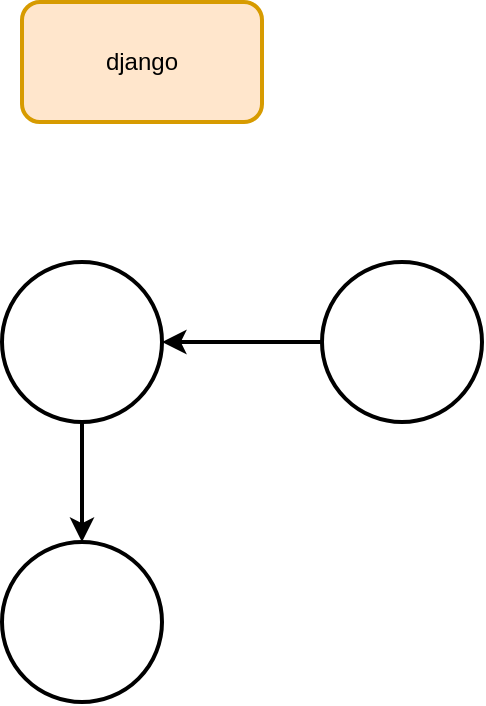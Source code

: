 <mxfile version="10.7.5" type="github"><diagram id="zcjdiJHGhwAusb2rDGaP" name="django"><mxGraphModel dx="1010" dy="577" grid="1" gridSize="10" guides="1" tooltips="1" connect="1" arrows="1" fold="1" page="1" pageScale="1" pageWidth="827" pageHeight="1169" math="0" shadow="0"><root><mxCell id="0"/><mxCell id="1" parent="0"/><mxCell id="NK0ku1pznNwnKJzunZaG-5" style="edgeStyle=orthogonalEdgeStyle;rounded=0;orthogonalLoop=1;jettySize=auto;html=1;exitX=0.5;exitY=1;exitDx=0;exitDy=0;strokeWidth=2;" parent="1" source="NK0ku1pznNwnKJzunZaG-1" target="NK0ku1pznNwnKJzunZaG-4" edge="1"><mxGeometry relative="1" as="geometry"/></mxCell><mxCell id="NK0ku1pznNwnKJzunZaG-1" value="" style="ellipse;whiteSpace=wrap;html=1;aspect=fixed;strokeWidth=2;" parent="1" vertex="1"><mxGeometry x="100" y="220" width="80" height="80" as="geometry"/></mxCell><mxCell id="NK0ku1pznNwnKJzunZaG-3" style="edgeStyle=orthogonalEdgeStyle;rounded=0;orthogonalLoop=1;jettySize=auto;html=1;exitX=0;exitY=0.5;exitDx=0;exitDy=0;entryX=1;entryY=0.5;entryDx=0;entryDy=0;strokeWidth=2;" parent="1" source="NK0ku1pznNwnKJzunZaG-2" target="NK0ku1pznNwnKJzunZaG-1" edge="1"><mxGeometry relative="1" as="geometry"/></mxCell><mxCell id="NK0ku1pznNwnKJzunZaG-2" value="" style="ellipse;whiteSpace=wrap;html=1;aspect=fixed;strokeWidth=2;" parent="1" vertex="1"><mxGeometry x="260" y="220" width="80" height="80" as="geometry"/></mxCell><mxCell id="NK0ku1pznNwnKJzunZaG-4" value="" style="ellipse;whiteSpace=wrap;html=1;aspect=fixed;strokeWidth=2;" parent="1" vertex="1"><mxGeometry x="100" y="360" width="80" height="80" as="geometry"/></mxCell><mxCell id="NK0ku1pznNwnKJzunZaG-6" value="django" style="rounded=1;whiteSpace=wrap;html=1;strokeWidth=2;fillColor=#ffe6cc;strokeColor=#d79b00;" parent="1" vertex="1"><mxGeometry x="110" y="90" width="120" height="60" as="geometry"/></mxCell></root></mxGraphModel></diagram><diagram id="bN2wCSZqQzPqrZhhFV8o" name="models"><mxGraphModel dx="1683" dy="962" grid="1" gridSize="10" guides="1" tooltips="1" connect="1" arrows="1" fold="1" page="1" pageScale="1" pageWidth="827" pageHeight="1169" math="0" shadow="0"><root><mxCell id="48G09Gst-N7rLdoChW3l-0"/><mxCell id="48G09Gst-N7rLdoChW3l-1" parent="48G09Gst-N7rLdoChW3l-0"/><mxCell id="48G09Gst-N7rLdoChW3l-2" value="Model" style="rounded=1;whiteSpace=wrap;html=1;strokeWidth=2;fillColor=#ffe6cc;strokeColor=#d79b00;" vertex="1" parent="48G09Gst-N7rLdoChW3l-1"><mxGeometry x="120" y="280" width="120" height="60" as="geometry"/></mxCell><mxCell id="48G09Gst-N7rLdoChW3l-4" value="Field" style="whiteSpace=wrap;html=1;rounded=1;fillColor=#ffe6cc;strokeColor=#d79b00;" vertex="1" parent="48G09Gst-N7rLdoChW3l-1"><mxGeometry x="750.5" y="497" width="80" height="30" as="geometry"/></mxCell><mxCell id="48G09Gst-N7rLdoChW3l-5" value="AutoField" style="whiteSpace=wrap;html=1;rounded=1;fillColor=#ffe6cc;strokeColor=#d79b00;" vertex="1" parent="48G09Gst-N7rLdoChW3l-1"><mxGeometry x="790.5" y="127" width="80" height="30" as="geometry"/></mxCell><mxCell id="48G09Gst-N7rLdoChW3l-6" value="" style="fillColor=#ffe6cc;strokeColor=#d79b00;elbow=vertical;" edge="1" parent="48G09Gst-N7rLdoChW3l-1" source="48G09Gst-N7rLdoChW3l-4" target="48G09Gst-N7rLdoChW3l-5"><mxGeometry x="358.5" y="95" as="geometry"/></mxCell><mxCell id="48G09Gst-N7rLdoChW3l-7" value="BigAutoField" style="whiteSpace=wrap;html=1;rounded=1;fillColor=#ffe6cc;strokeColor=#d79b00;" vertex="1" parent="48G09Gst-N7rLdoChW3l-1"><mxGeometry x="580.5" y="857" width="80" height="30" as="geometry"/></mxCell><mxCell id="48G09Gst-N7rLdoChW3l-8" value="" style="fillColor=#ffe6cc;strokeColor=#d79b00;elbow=vertical;" edge="1" parent="48G09Gst-N7rLdoChW3l-1" source="48G09Gst-N7rLdoChW3l-4" target="48G09Gst-N7rLdoChW3l-7"><mxGeometry x="358.5" y="95" as="geometry"/></mxCell><mxCell id="48G09Gst-N7rLdoChW3l-9" value="BigIntegerField" style="whiteSpace=wrap;html=1;rounded=1;fillColor=#ffe6cc;strokeColor=#d79b00;" vertex="1" parent="48G09Gst-N7rLdoChW3l-1"><mxGeometry x="940.5" y="347" width="100" height="30" as="geometry"/></mxCell><mxCell id="48G09Gst-N7rLdoChW3l-10" value="" style="fillColor=#ffe6cc;strokeColor=#d79b00;elbow=vertical;" edge="1" parent="48G09Gst-N7rLdoChW3l-1" source="48G09Gst-N7rLdoChW3l-4" target="48G09Gst-N7rLdoChW3l-9"><mxGeometry x="358.5" y="95" as="geometry"/></mxCell><mxCell id="48G09Gst-N7rLdoChW3l-11" value="BinaryField" style="whiteSpace=wrap;html=1;rounded=1;fillColor=#ffe6cc;strokeColor=#d79b00;" vertex="1" parent="48G09Gst-N7rLdoChW3l-1"><mxGeometry x="1120.5" y="367" width="80" height="30" as="geometry"/></mxCell><mxCell id="48G09Gst-N7rLdoChW3l-12" value="" style="fillColor=#ffe6cc;strokeColor=#d79b00;elbow=vertical;" edge="1" parent="48G09Gst-N7rLdoChW3l-1" source="48G09Gst-N7rLdoChW3l-4" target="48G09Gst-N7rLdoChW3l-11"><mxGeometry x="358.5" y="95" as="geometry"/></mxCell><mxCell id="48G09Gst-N7rLdoChW3l-13" value="BooleanField" style="whiteSpace=wrap;html=1;rounded=1;fillColor=#ffe6cc;strokeColor=#d79b00;" vertex="1" parent="48G09Gst-N7rLdoChW3l-1"><mxGeometry x="360.5" y="497" width="90" height="30" as="geometry"/></mxCell><mxCell id="48G09Gst-N7rLdoChW3l-14" value="" style="fillColor=#ffe6cc;strokeColor=#d79b00;elbow=vertical;" edge="1" parent="48G09Gst-N7rLdoChW3l-1" source="48G09Gst-N7rLdoChW3l-4" target="48G09Gst-N7rLdoChW3l-13"><mxGeometry x="358.5" y="95" as="geometry"/></mxCell><mxCell id="48G09Gst-N7rLdoChW3l-15" value="CharField" style="whiteSpace=wrap;html=1;rounded=1;fillColor=#ffe6cc;strokeColor=#d79b00;" vertex="1" parent="48G09Gst-N7rLdoChW3l-1"><mxGeometry x="650.5" y="97" width="80" height="30" as="geometry"/></mxCell><mxCell id="48G09Gst-N7rLdoChW3l-16" value="" style="fillColor=#ffe6cc;strokeColor=#d79b00;elbow=vertical;" edge="1" parent="48G09Gst-N7rLdoChW3l-1" source="48G09Gst-N7rLdoChW3l-4" target="48G09Gst-N7rLdoChW3l-15"><mxGeometry x="358.5" y="95" as="geometry"/></mxCell><mxCell id="48G09Gst-N7rLdoChW3l-17" value="CommaSeparatedIntegerField" style="whiteSpace=wrap;html=1;rounded=1;fillColor=#ffe6cc;strokeColor=#d79b00;" vertex="1" parent="48G09Gst-N7rLdoChW3l-1"><mxGeometry x="920.5" y="507" width="180" height="30" as="geometry"/></mxCell><mxCell id="48G09Gst-N7rLdoChW3l-18" value="" style="fillColor=#ffe6cc;strokeColor=#d79b00;elbow=vertical;" edge="1" parent="48G09Gst-N7rLdoChW3l-1" source="48G09Gst-N7rLdoChW3l-4" target="48G09Gst-N7rLdoChW3l-17"><mxGeometry x="358.5" y="95" as="geometry"/></mxCell><mxCell id="48G09Gst-N7rLdoChW3l-19" value="DateField" style="whiteSpace=wrap;html=1;rounded=1;fillColor=#ffe6cc;strokeColor=#d79b00;" vertex="1" parent="48G09Gst-N7rLdoChW3l-1"><mxGeometry x="550.5" y="457" width="80" height="30" as="geometry"/></mxCell><mxCell id="48G09Gst-N7rLdoChW3l-20" value="" style="fillColor=#ffe6cc;strokeColor=#d79b00;elbow=vertical;" edge="1" parent="48G09Gst-N7rLdoChW3l-1" source="48G09Gst-N7rLdoChW3l-4" target="48G09Gst-N7rLdoChW3l-19"><mxGeometry x="358.5" y="95" as="geometry"/></mxCell><mxCell id="48G09Gst-N7rLdoChW3l-21" value="DateTimeField" style="whiteSpace=wrap;html=1;rounded=1;fillColor=#ffe6cc;strokeColor=#d79b00;" vertex="1" parent="48G09Gst-N7rLdoChW3l-1"><mxGeometry x="1060.5" y="227" width="90" height="30" as="geometry"/></mxCell><mxCell id="48G09Gst-N7rLdoChW3l-22" value="" style="fillColor=#ffe6cc;strokeColor=#d79b00;elbow=vertical;" edge="1" parent="48G09Gst-N7rLdoChW3l-1" source="48G09Gst-N7rLdoChW3l-4" target="48G09Gst-N7rLdoChW3l-21"><mxGeometry x="358.5" y="95" as="geometry"/></mxCell><mxCell id="48G09Gst-N7rLdoChW3l-23" value="DecimalField" style="whiteSpace=wrap;html=1;rounded=1;fillColor=#ffe6cc;strokeColor=#d79b00;" vertex="1" parent="48G09Gst-N7rLdoChW3l-1"><mxGeometry x="740.5" y="887" width="90" height="30" as="geometry"/></mxCell><mxCell id="48G09Gst-N7rLdoChW3l-24" value="" style="fillColor=#ffe6cc;strokeColor=#d79b00;elbow=vertical;" edge="1" parent="48G09Gst-N7rLdoChW3l-1" source="48G09Gst-N7rLdoChW3l-4" target="48G09Gst-N7rLdoChW3l-23"><mxGeometry x="358.5" y="95" as="geometry"/></mxCell><mxCell id="48G09Gst-N7rLdoChW3l-25" value="DurationField" style="whiteSpace=wrap;html=1;rounded=1;fillColor=#ffe6cc;strokeColor=#d79b00;" vertex="1" parent="48G09Gst-N7rLdoChW3l-1"><mxGeometry x="490.5" y="307" width="90" height="30" as="geometry"/></mxCell><mxCell id="48G09Gst-N7rLdoChW3l-26" value="" style="fillColor=#ffe6cc;strokeColor=#d79b00;elbow=vertical;" edge="1" parent="48G09Gst-N7rLdoChW3l-1" source="48G09Gst-N7rLdoChW3l-4" target="48G09Gst-N7rLdoChW3l-25"><mxGeometry x="358.5" y="95" as="geometry"/></mxCell><mxCell id="48G09Gst-N7rLdoChW3l-27" value="EmailField" style="whiteSpace=wrap;html=1;rounded=1;fillColor=#ffe6cc;strokeColor=#d79b00;" vertex="1" parent="48G09Gst-N7rLdoChW3l-1"><mxGeometry x="1120.5" y="647" width="80" height="30" as="geometry"/></mxCell><mxCell id="48G09Gst-N7rLdoChW3l-28" value="" style="fillColor=#ffe6cc;strokeColor=#d79b00;elbow=vertical;" edge="1" parent="48G09Gst-N7rLdoChW3l-1" source="48G09Gst-N7rLdoChW3l-4" target="48G09Gst-N7rLdoChW3l-27"><mxGeometry x="358.5" y="95" as="geometry"/></mxCell><mxCell id="48G09Gst-N7rLdoChW3l-29" value="FilePathField" style="whiteSpace=wrap;html=1;rounded=1;fillColor=#ffe6cc;strokeColor=#d79b00;" vertex="1" parent="48G09Gst-N7rLdoChW3l-1"><mxGeometry x="1040.5" y="797" width="90" height="30" as="geometry"/></mxCell><mxCell id="48G09Gst-N7rLdoChW3l-30" value="" style="fillColor=#ffe6cc;strokeColor=#d79b00;elbow=vertical;" edge="1" parent="48G09Gst-N7rLdoChW3l-1" source="48G09Gst-N7rLdoChW3l-4" target="48G09Gst-N7rLdoChW3l-29"><mxGeometry x="358.5" y="95" as="geometry"/></mxCell><mxCell id="48G09Gst-N7rLdoChW3l-31" value="FloatField" style="whiteSpace=wrap;html=1;rounded=1;fillColor=#ffe6cc;strokeColor=#d79b00;" vertex="1" parent="48G09Gst-N7rLdoChW3l-1"><mxGeometry x="650.5" y="267" width="80" height="30" as="geometry"/></mxCell><mxCell id="48G09Gst-N7rLdoChW3l-32" value="" style="fillColor=#ffe6cc;strokeColor=#d79b00;elbow=vertical;" edge="1" parent="48G09Gst-N7rLdoChW3l-1" source="48G09Gst-N7rLdoChW3l-4" target="48G09Gst-N7rLdoChW3l-31"><mxGeometry x="358.5" y="95" as="geometry"/></mxCell><mxCell id="48G09Gst-N7rLdoChW3l-33" value="GenericIPAddressField" style="whiteSpace=wrap;html=1;rounded=1;fillColor=#ffe6cc;strokeColor=#d79b00;" vertex="1" parent="48G09Gst-N7rLdoChW3l-1"><mxGeometry x="530.5" y="627" width="140" height="30" as="geometry"/></mxCell><mxCell id="48G09Gst-N7rLdoChW3l-34" value="" style="fillColor=#ffe6cc;strokeColor=#d79b00;elbow=vertical;" edge="1" parent="48G09Gst-N7rLdoChW3l-1" source="48G09Gst-N7rLdoChW3l-4" target="48G09Gst-N7rLdoChW3l-33"><mxGeometry x="358.5" y="95" as="geometry"/></mxCell><mxCell id="48G09Gst-N7rLdoChW3l-35" value="IntegerField" style="whiteSpace=wrap;html=1;rounded=1;fillColor=#ffe6cc;strokeColor=#d79b00;" vertex="1" parent="48G09Gst-N7rLdoChW3l-1"><mxGeometry x="1160.5" y="507" width="80" height="30" as="geometry"/></mxCell><mxCell id="48G09Gst-N7rLdoChW3l-36" value="" style="fillColor=#ffe6cc;strokeColor=#d79b00;elbow=vertical;" edge="1" parent="48G09Gst-N7rLdoChW3l-1" source="48G09Gst-N7rLdoChW3l-4" target="48G09Gst-N7rLdoChW3l-35"><mxGeometry x="358.5" y="95" as="geometry"/></mxCell><mxCell id="48G09Gst-N7rLdoChW3l-37" value="IPAddressField" style="whiteSpace=wrap;html=1;rounded=1;fillColor=#ffe6cc;strokeColor=#d79b00;" vertex="1" parent="48G09Gst-N7rLdoChW3l-1"><mxGeometry x="500.5" y="167" width="100" height="30" as="geometry"/></mxCell><mxCell id="48G09Gst-N7rLdoChW3l-38" value="" style="fillColor=#ffe6cc;strokeColor=#d79b00;elbow=vertical;" edge="1" parent="48G09Gst-N7rLdoChW3l-1" source="48G09Gst-N7rLdoChW3l-4" target="48G09Gst-N7rLdoChW3l-37"><mxGeometry x="358.5" y="95" as="geometry"/></mxCell><mxCell id="48G09Gst-N7rLdoChW3l-39" value="NullBooleanField" style="whiteSpace=wrap;html=1;rounded=1;fillColor=#ffe6cc;strokeColor=#d79b00;" vertex="1" parent="48G09Gst-N7rLdoChW3l-1"><mxGeometry x="440.5" y="767" width="110" height="30" as="geometry"/></mxCell><mxCell id="48G09Gst-N7rLdoChW3l-40" value="" style="fillColor=#ffe6cc;strokeColor=#d79b00;elbow=vertical;" edge="1" parent="48G09Gst-N7rLdoChW3l-1" source="48G09Gst-N7rLdoChW3l-4" target="48G09Gst-N7rLdoChW3l-39"><mxGeometry x="358.5" y="95" as="geometry"/></mxCell><mxCell id="48G09Gst-N7rLdoChW3l-41" value="PositiveIntegerField" style="whiteSpace=wrap;html=1;rounded=1;fillColor=#ffe6cc;strokeColor=#d79b00;" vertex="1" parent="48G09Gst-N7rLdoChW3l-1"><mxGeometry x="650.5" y="737" width="120" height="30" as="geometry"/></mxCell><mxCell id="48G09Gst-N7rLdoChW3l-42" value="" style="fillColor=#ffe6cc;strokeColor=#d79b00;elbow=vertical;" edge="1" parent="48G09Gst-N7rLdoChW3l-1" source="48G09Gst-N7rLdoChW3l-4" target="48G09Gst-N7rLdoChW3l-41"><mxGeometry x="358.5" y="95" as="geometry"/></mxCell><mxCell id="48G09Gst-N7rLdoChW3l-43" value="PositiveSmallIntegerField" style="whiteSpace=wrap;html=1;rounded=1;fillColor=#ffe6cc;strokeColor=#d79b00;" vertex="1" parent="48G09Gst-N7rLdoChW3l-1"><mxGeometry x="930.5" y="667" width="150" height="30" as="geometry"/></mxCell><mxCell id="48G09Gst-N7rLdoChW3l-44" value="" style="fillColor=#ffe6cc;strokeColor=#d79b00;elbow=vertical;" edge="1" parent="48G09Gst-N7rLdoChW3l-1" source="48G09Gst-N7rLdoChW3l-4" target="48G09Gst-N7rLdoChW3l-43"><mxGeometry x="358.5" y="95" as="geometry"/></mxCell><mxCell id="48G09Gst-N7rLdoChW3l-45" value="SlugField" style="whiteSpace=wrap;html=1;rounded=1;fillColor=#ffe6cc;strokeColor=#d79b00;" vertex="1" parent="48G09Gst-N7rLdoChW3l-1"><mxGeometry x="830.5" y="737" width="80" height="30" as="geometry"/></mxCell><mxCell id="48G09Gst-N7rLdoChW3l-46" value="" style="fillColor=#ffe6cc;strokeColor=#d79b00;elbow=vertical;" edge="1" parent="48G09Gst-N7rLdoChW3l-1" source="48G09Gst-N7rLdoChW3l-4" target="48G09Gst-N7rLdoChW3l-45"><mxGeometry x="358.5" y="95" as="geometry"/></mxCell><mxCell id="48G09Gst-N7rLdoChW3l-47" value="SmallIntegerField" style="whiteSpace=wrap;html=1;rounded=1;fillColor=#ffe6cc;strokeColor=#d79b00;" vertex="1" parent="48G09Gst-N7rLdoChW3l-1"><mxGeometry x="890.5" y="887" width="110" height="30" as="geometry"/></mxCell><mxCell id="48G09Gst-N7rLdoChW3l-48" value="" style="fillColor=#ffe6cc;strokeColor=#d79b00;elbow=vertical;" edge="1" parent="48G09Gst-N7rLdoChW3l-1" source="48G09Gst-N7rLdoChW3l-4" target="48G09Gst-N7rLdoChW3l-47"><mxGeometry x="358.5" y="95" as="geometry"/></mxCell><mxCell id="48G09Gst-N7rLdoChW3l-49" value="TextField" style="whiteSpace=wrap;html=1;rounded=1;fillColor=#ffe6cc;strokeColor=#d79b00;" vertex="1" parent="48G09Gst-N7rLdoChW3l-1"><mxGeometry x="940.5" y="137" width="80" height="30" as="geometry"/></mxCell><mxCell id="48G09Gst-N7rLdoChW3l-50" value="" style="fillColor=#ffe6cc;strokeColor=#d79b00;elbow=vertical;" edge="1" parent="48G09Gst-N7rLdoChW3l-1" source="48G09Gst-N7rLdoChW3l-4" target="48G09Gst-N7rLdoChW3l-49"><mxGeometry x="358.5" y="95" as="geometry"/></mxCell><mxCell id="48G09Gst-N7rLdoChW3l-51" value="TimeField" style="whiteSpace=wrap;html=1;rounded=1;fillColor=#ffe6cc;strokeColor=#d79b00;" vertex="1" parent="48G09Gst-N7rLdoChW3l-1"><mxGeometry x="810.5" y="277" width="80" height="30" as="geometry"/></mxCell><mxCell id="48G09Gst-N7rLdoChW3l-52" value="" style="fillColor=#ffe6cc;strokeColor=#d79b00;elbow=vertical;" edge="1" parent="48G09Gst-N7rLdoChW3l-1" source="48G09Gst-N7rLdoChW3l-4" target="48G09Gst-N7rLdoChW3l-51"><mxGeometry x="358.5" y="95" as="geometry"/></mxCell><mxCell id="48G09Gst-N7rLdoChW3l-53" value="URLField" style="whiteSpace=wrap;html=1;rounded=1;fillColor=#ffe6cc;strokeColor=#d79b00;" vertex="1" parent="48G09Gst-N7rLdoChW3l-1"><mxGeometry x="400.5" y="627" width="80" height="30" as="geometry"/></mxCell><mxCell id="48G09Gst-N7rLdoChW3l-54" value="" style="fillColor=#ffe6cc;strokeColor=#d79b00;elbow=vertical;" edge="1" parent="48G09Gst-N7rLdoChW3l-1" source="48G09Gst-N7rLdoChW3l-4" target="48G09Gst-N7rLdoChW3l-53"><mxGeometry x="358.5" y="95" as="geometry"/></mxCell><mxCell id="48G09Gst-N7rLdoChW3l-55" value="UUIDField" style="whiteSpace=wrap;html=1;rounded=1;fillColor=#ffe6cc;strokeColor=#d79b00;" vertex="1" parent="48G09Gst-N7rLdoChW3l-1"><mxGeometry x="360.5" y="347" width="80" height="30" as="geometry"/></mxCell><mxCell id="48G09Gst-N7rLdoChW3l-56" value="" style="fillColor=#ffe6cc;strokeColor=#d79b00;elbow=vertical;" edge="1" parent="48G09Gst-N7rLdoChW3l-1" source="48G09Gst-N7rLdoChW3l-4" target="48G09Gst-N7rLdoChW3l-55"><mxGeometry x="358.5" y="95" as="geometry"/></mxCell></root></mxGraphModel></diagram><diagram id="_r2eBry7-lUXo5BTHLYr" name="Page-3"><mxGraphModel dx="1010" dy="577" grid="1" gridSize="10" guides="1" tooltips="1" connect="1" arrows="1" fold="1" page="1" pageScale="1" pageWidth="827" pageHeight="1169" math="0" shadow="0"><root><mxCell id="uMGS8RrArJBBuOmRpXtQ-0"/><mxCell id="uMGS8RrArJBBuOmRpXtQ-1" parent="uMGS8RrArJBBuOmRpXtQ-0"/></root></mxGraphModel></diagram></mxfile>